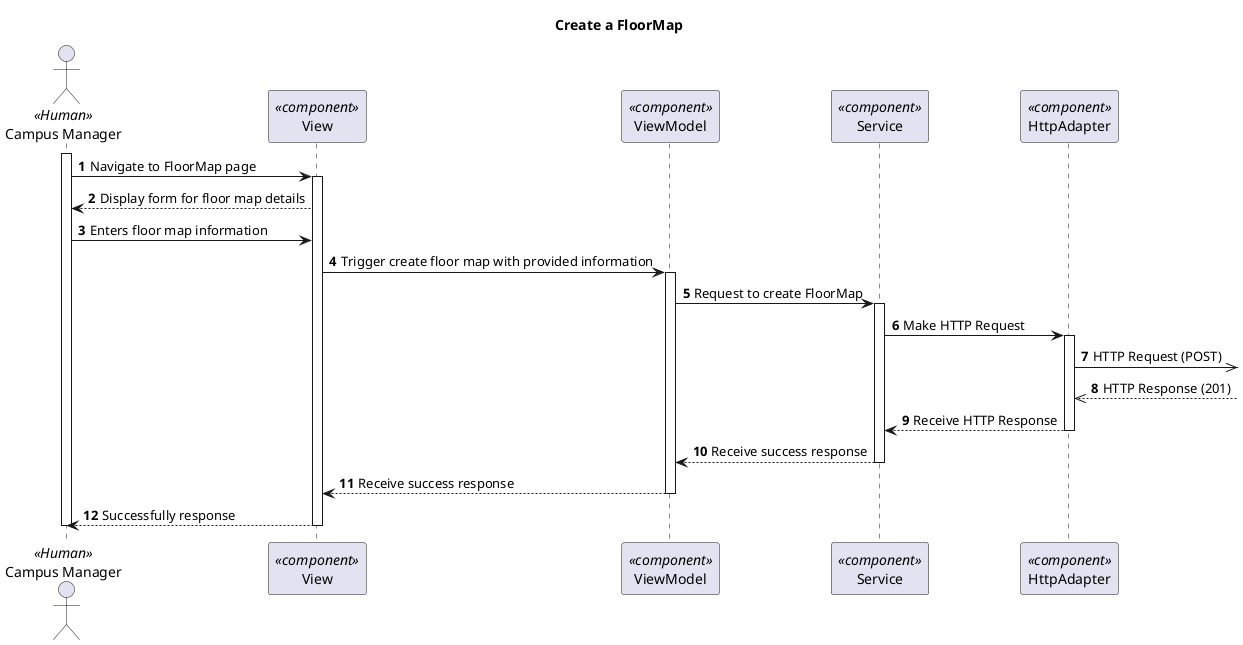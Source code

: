 @startuml Process View - Level 3

autonumber
skinparam packageStyle rect

title Create a FloorMap

actor "Campus Manager" as CM <<Human>>
participant "View" as view <<component>>
participant "ViewModel" as viewModel <<component>>
participant "Service" as service <<component>>
participant "HttpAdapter" as httpAdapter <<component>>

activate CM
CM -> view : Navigate to FloorMap page
activate view
view --> CM : Display form for floor map details
CM -> view : Enters floor map information

view -> viewModel : Trigger create floor map with provided information

activate viewModel
viewModel -> service : Request to create FloorMap

activate service
service -> httpAdapter : Make HTTP Request
activate httpAdapter
httpAdapter ->> : HTTP Request (POST)
httpAdapter <<-- : HTTP Response (201)
httpAdapter --> service : Receive HTTP Response
deactivate httpAdapter

service --> viewModel : Receive success response
deactivate service

viewModel --> view : Receive success response
deactivate viewModel

view --> CM : Successfully response
deactivate view

deactivate CM
@enduml


